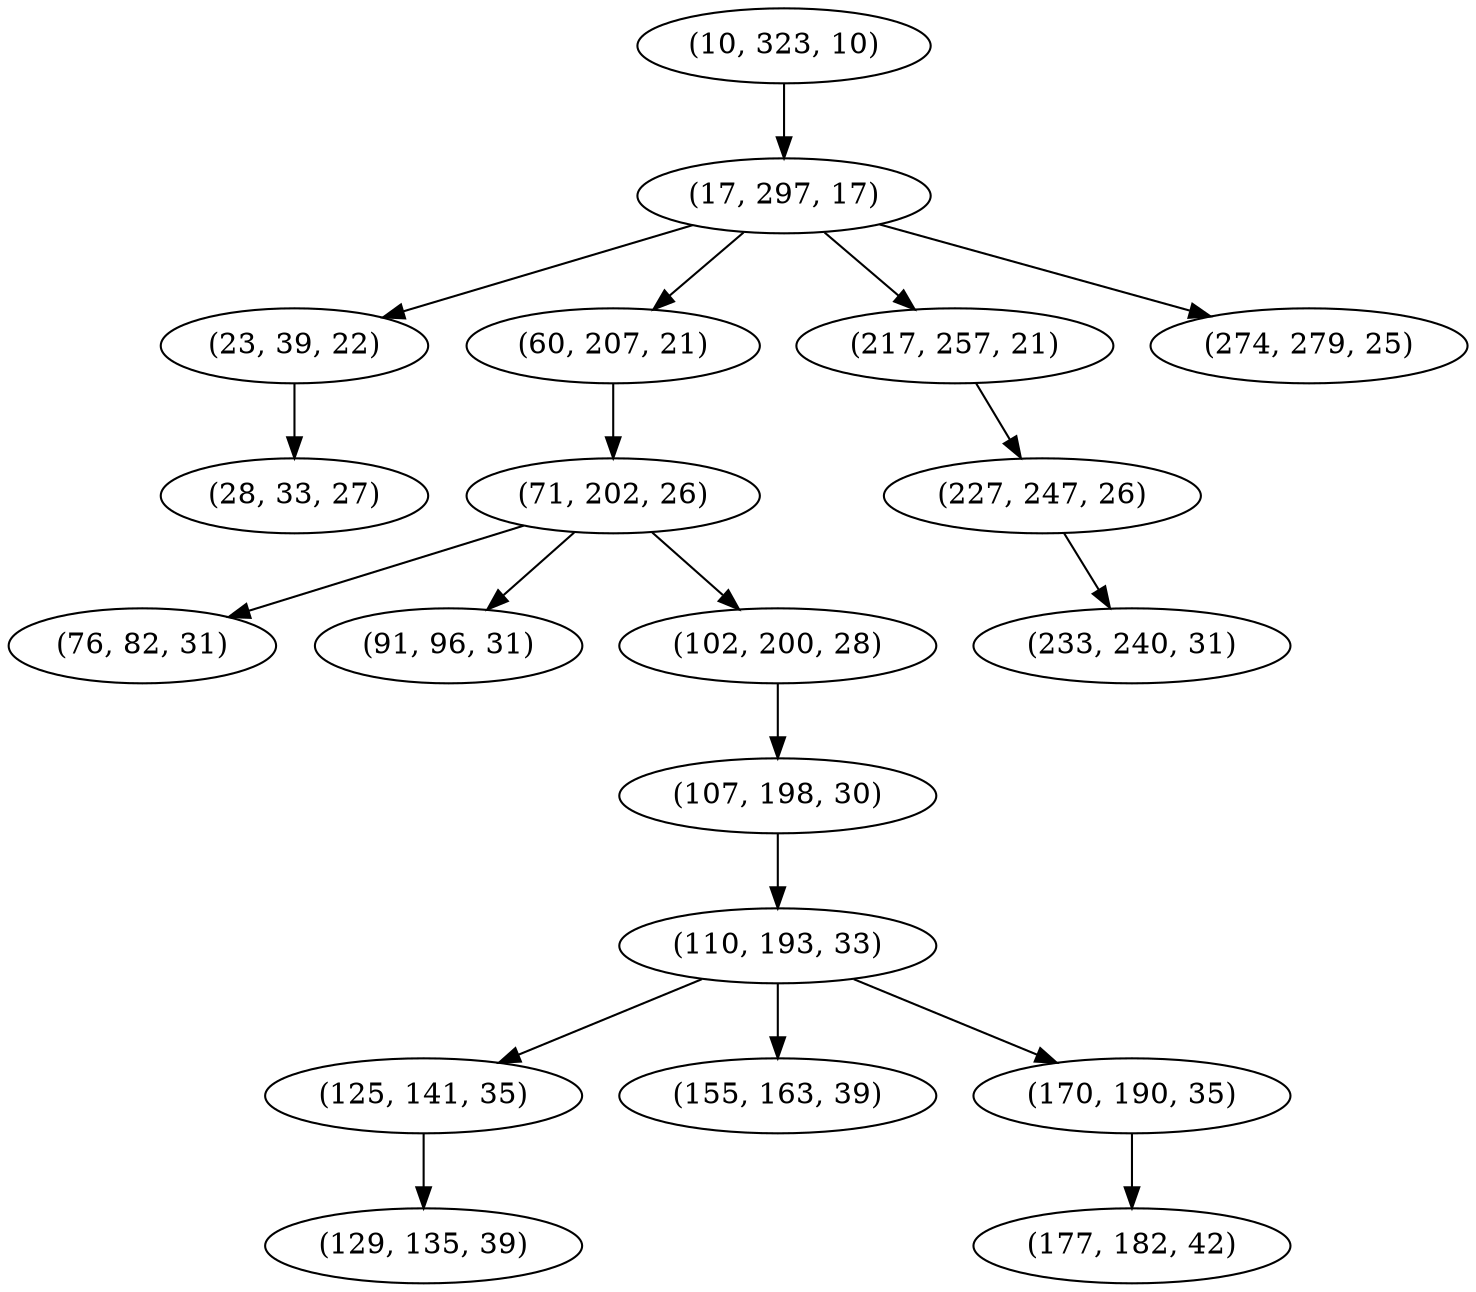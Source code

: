 digraph tree {
    "(10, 323, 10)";
    "(17, 297, 17)";
    "(23, 39, 22)";
    "(28, 33, 27)";
    "(60, 207, 21)";
    "(71, 202, 26)";
    "(76, 82, 31)";
    "(91, 96, 31)";
    "(102, 200, 28)";
    "(107, 198, 30)";
    "(110, 193, 33)";
    "(125, 141, 35)";
    "(129, 135, 39)";
    "(155, 163, 39)";
    "(170, 190, 35)";
    "(177, 182, 42)";
    "(217, 257, 21)";
    "(227, 247, 26)";
    "(233, 240, 31)";
    "(274, 279, 25)";
    "(10, 323, 10)" -> "(17, 297, 17)";
    "(17, 297, 17)" -> "(23, 39, 22)";
    "(17, 297, 17)" -> "(60, 207, 21)";
    "(17, 297, 17)" -> "(217, 257, 21)";
    "(17, 297, 17)" -> "(274, 279, 25)";
    "(23, 39, 22)" -> "(28, 33, 27)";
    "(60, 207, 21)" -> "(71, 202, 26)";
    "(71, 202, 26)" -> "(76, 82, 31)";
    "(71, 202, 26)" -> "(91, 96, 31)";
    "(71, 202, 26)" -> "(102, 200, 28)";
    "(102, 200, 28)" -> "(107, 198, 30)";
    "(107, 198, 30)" -> "(110, 193, 33)";
    "(110, 193, 33)" -> "(125, 141, 35)";
    "(110, 193, 33)" -> "(155, 163, 39)";
    "(110, 193, 33)" -> "(170, 190, 35)";
    "(125, 141, 35)" -> "(129, 135, 39)";
    "(170, 190, 35)" -> "(177, 182, 42)";
    "(217, 257, 21)" -> "(227, 247, 26)";
    "(227, 247, 26)" -> "(233, 240, 31)";
}
